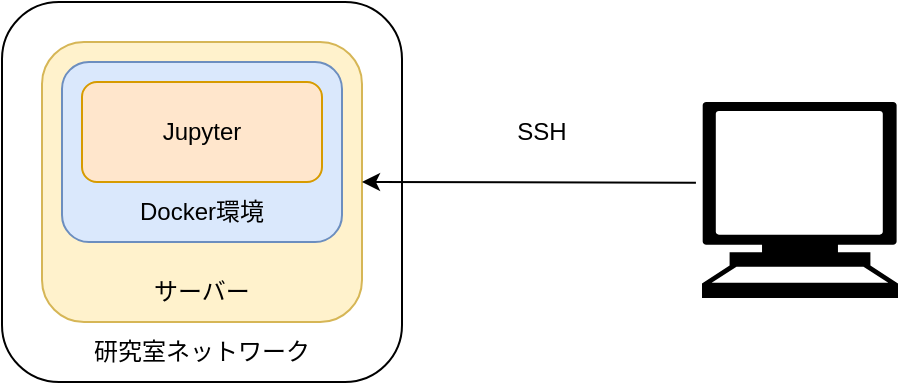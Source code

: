 <mxfile version="21.1.4" type="github">
  <diagram name="ページ1" id="47w8WjzyWQZLMwELM1jW">
    <mxGraphModel dx="1013" dy="657" grid="1" gridSize="10" guides="1" tooltips="1" connect="1" arrows="1" fold="1" page="1" pageScale="1" pageWidth="827" pageHeight="1169" math="0" shadow="0">
      <root>
        <mxCell id="0" />
        <mxCell id="1" parent="0" />
        <mxCell id="5Q4Ah7r0GUwXbFy-chrS-1" value="" style="rounded=1;whiteSpace=wrap;html=1;" parent="1" vertex="1">
          <mxGeometry x="120" y="120" width="200" height="190" as="geometry" />
        </mxCell>
        <mxCell id="5Q4Ah7r0GUwXbFy-chrS-2" value="研究室ネットワーク" style="text;html=1;strokeColor=none;fillColor=none;align=center;verticalAlign=middle;whiteSpace=wrap;rounded=0;" parent="1" vertex="1">
          <mxGeometry x="155" y="280" width="130" height="30" as="geometry" />
        </mxCell>
        <mxCell id="5Q4Ah7r0GUwXbFy-chrS-3" value="" style="rounded=1;whiteSpace=wrap;html=1;fillColor=#fff2cc;strokeColor=#d6b656;" parent="1" vertex="1">
          <mxGeometry x="140" y="140" width="160" height="140" as="geometry" />
        </mxCell>
        <mxCell id="5Q4Ah7r0GUwXbFy-chrS-4" value="サーバー" style="text;html=1;strokeColor=none;fillColor=none;align=center;verticalAlign=middle;whiteSpace=wrap;rounded=0;" parent="1" vertex="1">
          <mxGeometry x="155" y="250" width="130" height="30" as="geometry" />
        </mxCell>
        <mxCell id="5Q4Ah7r0GUwXbFy-chrS-5" value="" style="rounded=1;whiteSpace=wrap;html=1;fillColor=#dae8fc;strokeColor=#6c8ebf;" parent="1" vertex="1">
          <mxGeometry x="150" y="150" width="140" height="90" as="geometry" />
        </mxCell>
        <mxCell id="5Q4Ah7r0GUwXbFy-chrS-6" value="Docker環境" style="text;html=1;strokeColor=none;fillColor=none;align=center;verticalAlign=middle;whiteSpace=wrap;rounded=0;" parent="1" vertex="1">
          <mxGeometry x="155" y="210" width="130" height="30" as="geometry" />
        </mxCell>
        <mxCell id="5Q4Ah7r0GUwXbFy-chrS-8" value="" style="rounded=1;whiteSpace=wrap;html=1;fillColor=#ffe6cc;strokeColor=#d79b00;" parent="1" vertex="1">
          <mxGeometry x="160" y="160" width="120" height="50" as="geometry" />
        </mxCell>
        <mxCell id="5Q4Ah7r0GUwXbFy-chrS-9" value="Jupyter" style="text;html=1;strokeColor=none;fillColor=none;align=center;verticalAlign=middle;whiteSpace=wrap;rounded=0;" parent="1" vertex="1">
          <mxGeometry x="155" y="170" width="130" height="30" as="geometry" />
        </mxCell>
        <mxCell id="5Q4Ah7r0GUwXbFy-chrS-11" value="" style="shape=mxgraph.signs.tech.computer;html=1;pointerEvents=1;fillColor=#000000;strokeColor=none;verticalLabelPosition=bottom;verticalAlign=top;align=center;" parent="1" vertex="1">
          <mxGeometry x="470" y="170" width="98" height="98" as="geometry" />
        </mxCell>
        <mxCell id="5Q4Ah7r0GUwXbFy-chrS-12" value="" style="endArrow=classic;html=1;rounded=0;entryX=1;entryY=0.5;entryDx=0;entryDy=0;exitX=-0.031;exitY=0.412;exitDx=0;exitDy=0;exitPerimeter=0;" parent="1" source="5Q4Ah7r0GUwXbFy-chrS-11" target="5Q4Ah7r0GUwXbFy-chrS-3" edge="1">
          <mxGeometry width="50" height="50" relative="1" as="geometry">
            <mxPoint x="370" y="210" as="sourcePoint" />
            <mxPoint x="420" y="160" as="targetPoint" />
          </mxGeometry>
        </mxCell>
        <mxCell id="5Q4Ah7r0GUwXbFy-chrS-13" value="SSH" style="text;html=1;strokeColor=none;fillColor=none;align=center;verticalAlign=middle;whiteSpace=wrap;rounded=0;" parent="1" vertex="1">
          <mxGeometry x="360" y="170" width="60" height="30" as="geometry" />
        </mxCell>
      </root>
    </mxGraphModel>
  </diagram>
</mxfile>
